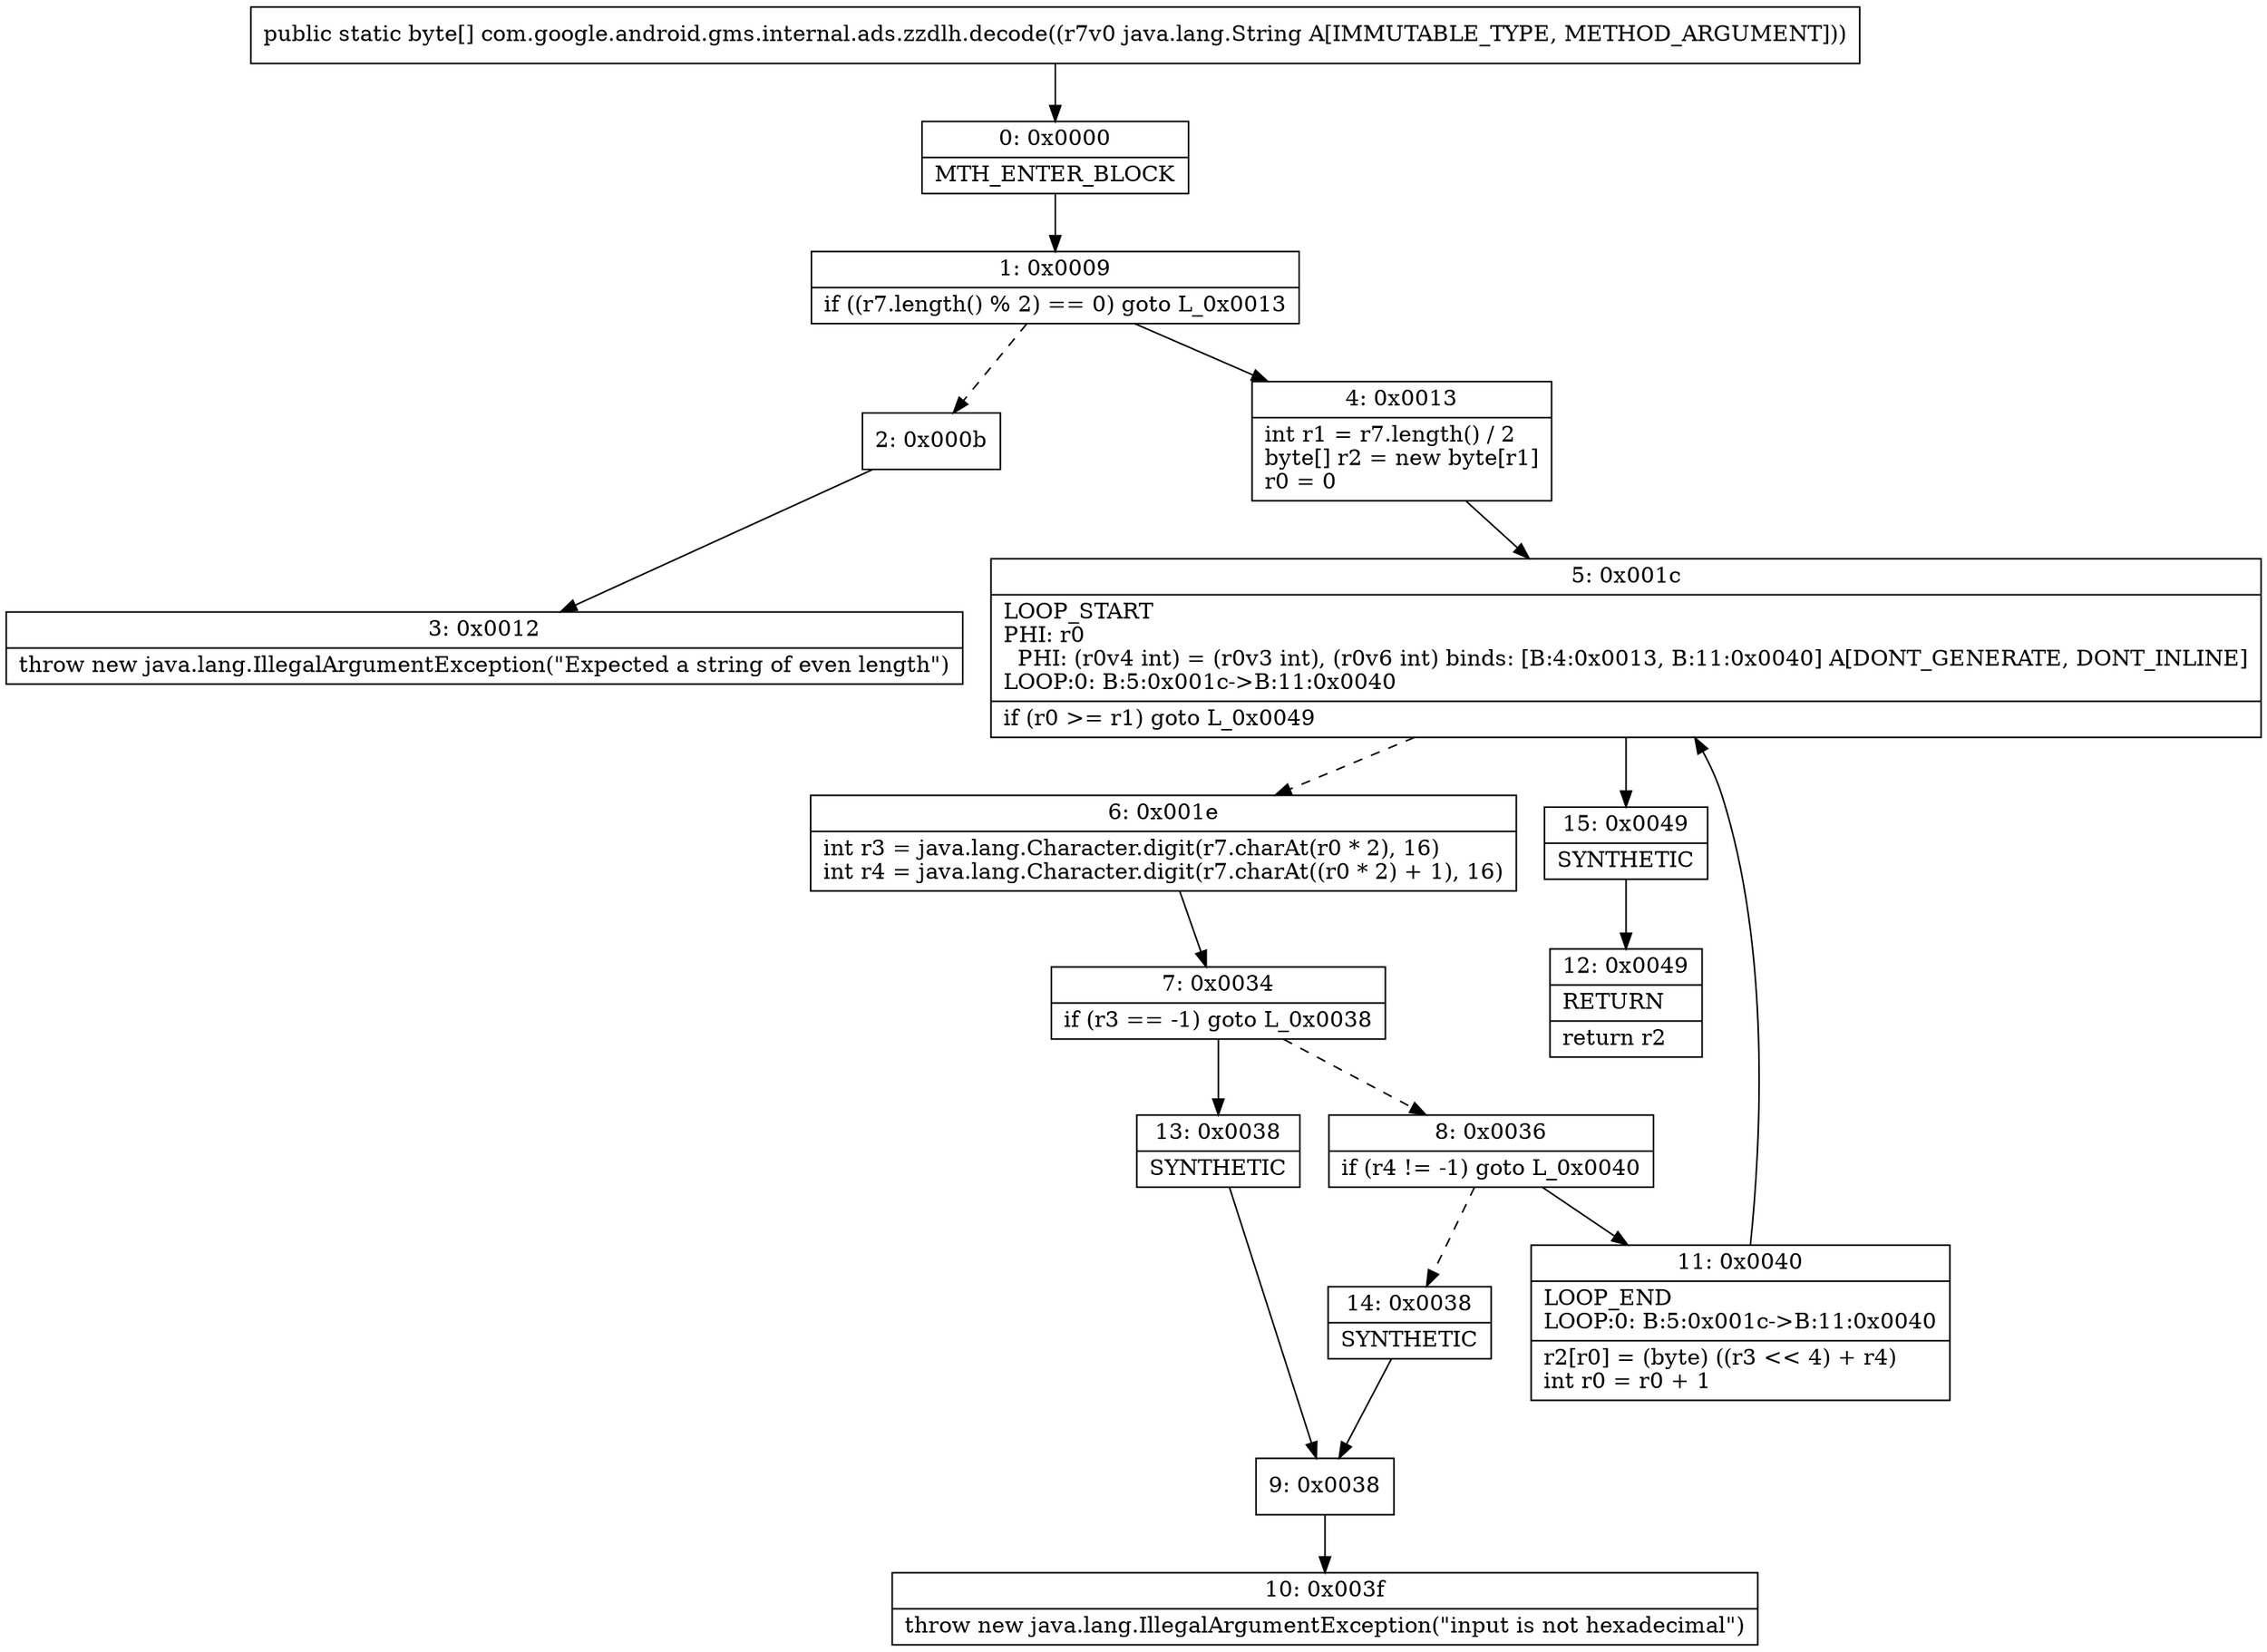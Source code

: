 digraph "CFG forcom.google.android.gms.internal.ads.zzdlh.decode(Ljava\/lang\/String;)[B" {
Node_0 [shape=record,label="{0\:\ 0x0000|MTH_ENTER_BLOCK\l}"];
Node_1 [shape=record,label="{1\:\ 0x0009|if ((r7.length() % 2) == 0) goto L_0x0013\l}"];
Node_2 [shape=record,label="{2\:\ 0x000b}"];
Node_3 [shape=record,label="{3\:\ 0x0012|throw new java.lang.IllegalArgumentException(\"Expected a string of even length\")\l}"];
Node_4 [shape=record,label="{4\:\ 0x0013|int r1 = r7.length() \/ 2\lbyte[] r2 = new byte[r1]\lr0 = 0\l}"];
Node_5 [shape=record,label="{5\:\ 0x001c|LOOP_START\lPHI: r0 \l  PHI: (r0v4 int) = (r0v3 int), (r0v6 int) binds: [B:4:0x0013, B:11:0x0040] A[DONT_GENERATE, DONT_INLINE]\lLOOP:0: B:5:0x001c\-\>B:11:0x0040\l|if (r0 \>= r1) goto L_0x0049\l}"];
Node_6 [shape=record,label="{6\:\ 0x001e|int r3 = java.lang.Character.digit(r7.charAt(r0 * 2), 16)\lint r4 = java.lang.Character.digit(r7.charAt((r0 * 2) + 1), 16)\l}"];
Node_7 [shape=record,label="{7\:\ 0x0034|if (r3 == \-1) goto L_0x0038\l}"];
Node_8 [shape=record,label="{8\:\ 0x0036|if (r4 != \-1) goto L_0x0040\l}"];
Node_9 [shape=record,label="{9\:\ 0x0038}"];
Node_10 [shape=record,label="{10\:\ 0x003f|throw new java.lang.IllegalArgumentException(\"input is not hexadecimal\")\l}"];
Node_11 [shape=record,label="{11\:\ 0x0040|LOOP_END\lLOOP:0: B:5:0x001c\-\>B:11:0x0040\l|r2[r0] = (byte) ((r3 \<\< 4) + r4)\lint r0 = r0 + 1\l}"];
Node_12 [shape=record,label="{12\:\ 0x0049|RETURN\l|return r2\l}"];
Node_13 [shape=record,label="{13\:\ 0x0038|SYNTHETIC\l}"];
Node_14 [shape=record,label="{14\:\ 0x0038|SYNTHETIC\l}"];
Node_15 [shape=record,label="{15\:\ 0x0049|SYNTHETIC\l}"];
MethodNode[shape=record,label="{public static byte[] com.google.android.gms.internal.ads.zzdlh.decode((r7v0 java.lang.String A[IMMUTABLE_TYPE, METHOD_ARGUMENT])) }"];
MethodNode -> Node_0;
Node_0 -> Node_1;
Node_1 -> Node_2[style=dashed];
Node_1 -> Node_4;
Node_2 -> Node_3;
Node_4 -> Node_5;
Node_5 -> Node_6[style=dashed];
Node_5 -> Node_15;
Node_6 -> Node_7;
Node_7 -> Node_8[style=dashed];
Node_7 -> Node_13;
Node_8 -> Node_11;
Node_8 -> Node_14[style=dashed];
Node_9 -> Node_10;
Node_11 -> Node_5;
Node_13 -> Node_9;
Node_14 -> Node_9;
Node_15 -> Node_12;
}

